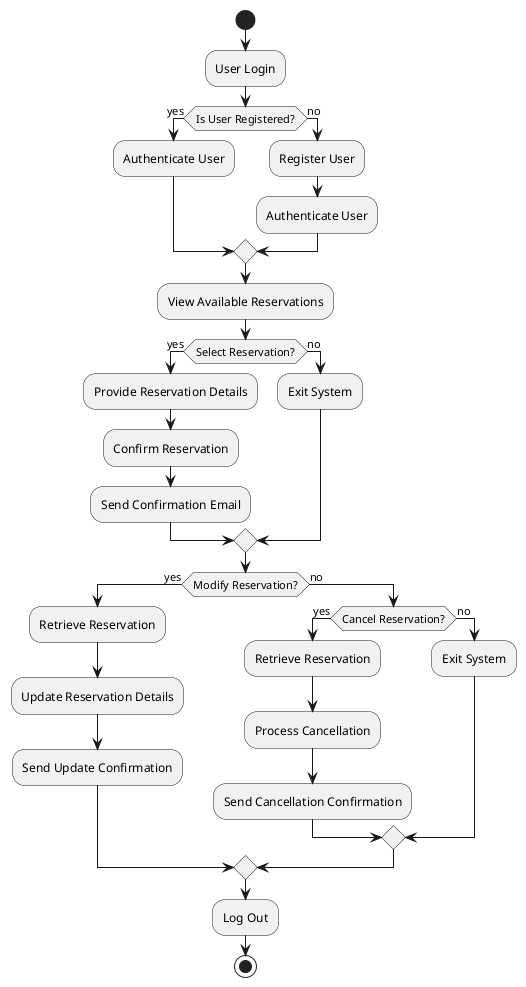 @startuml Activity Diagram
start
:User Login;
if (Is User Registered?) then (yes)
  :Authenticate User;
else (no)
  :Register User;
  :Authenticate User;
endif
:View Available Reservations;
if (Select Reservation?) then (yes)
  :Provide Reservation Details;
  :Confirm Reservation;
  :Send Confirmation Email;
else (no)
  :Exit System;
endif
if (Modify Reservation?) then (yes)
  :Retrieve Reservation;
  :Update Reservation Details;
  :Send Update Confirmation;
else (no)
  if (Cancel Reservation?) then (yes)
    :Retrieve Reservation;
    :Process Cancellation;
    :Send Cancellation Confirmation;
  else (no)
    :Exit System;
  endif
endif
:Log Out;
stop
@enduml